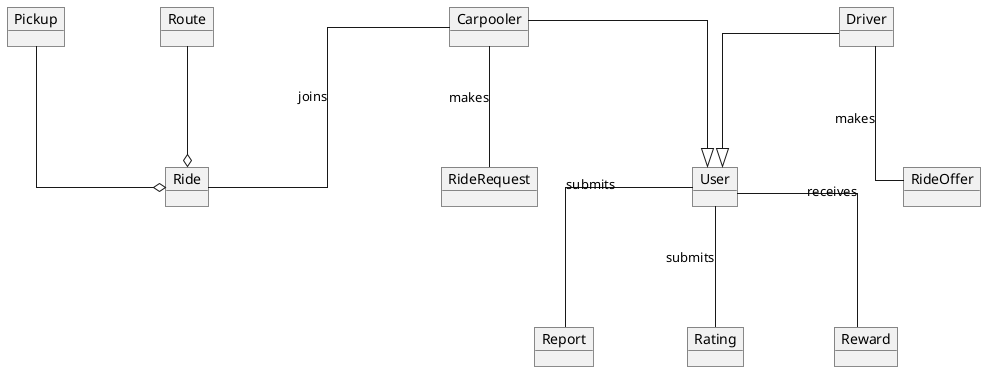 @startuml
skinparam linetype ortho
skinparam nodesep 75

object Ride {

}

object Driver {

}

object Carpooler {

}

object User {

}

object RideRequest {

}

object RideOffer {

}

object Report {

}

object Rating {

}

object Reward {

}

object Pickup {
}

object Route {

}

Carpooler --- Ride : "joins"
User --- Report : "submits"
User --- Rating : "submits"
Carpooler --- RideRequest : "makes"
Driver --- RideOffer : "makes"
User --- Reward : "receives"

Carpooler ---|> User
Driver ---|> User

Pickup ---o Ride
Route ---o Ride



@enduml
